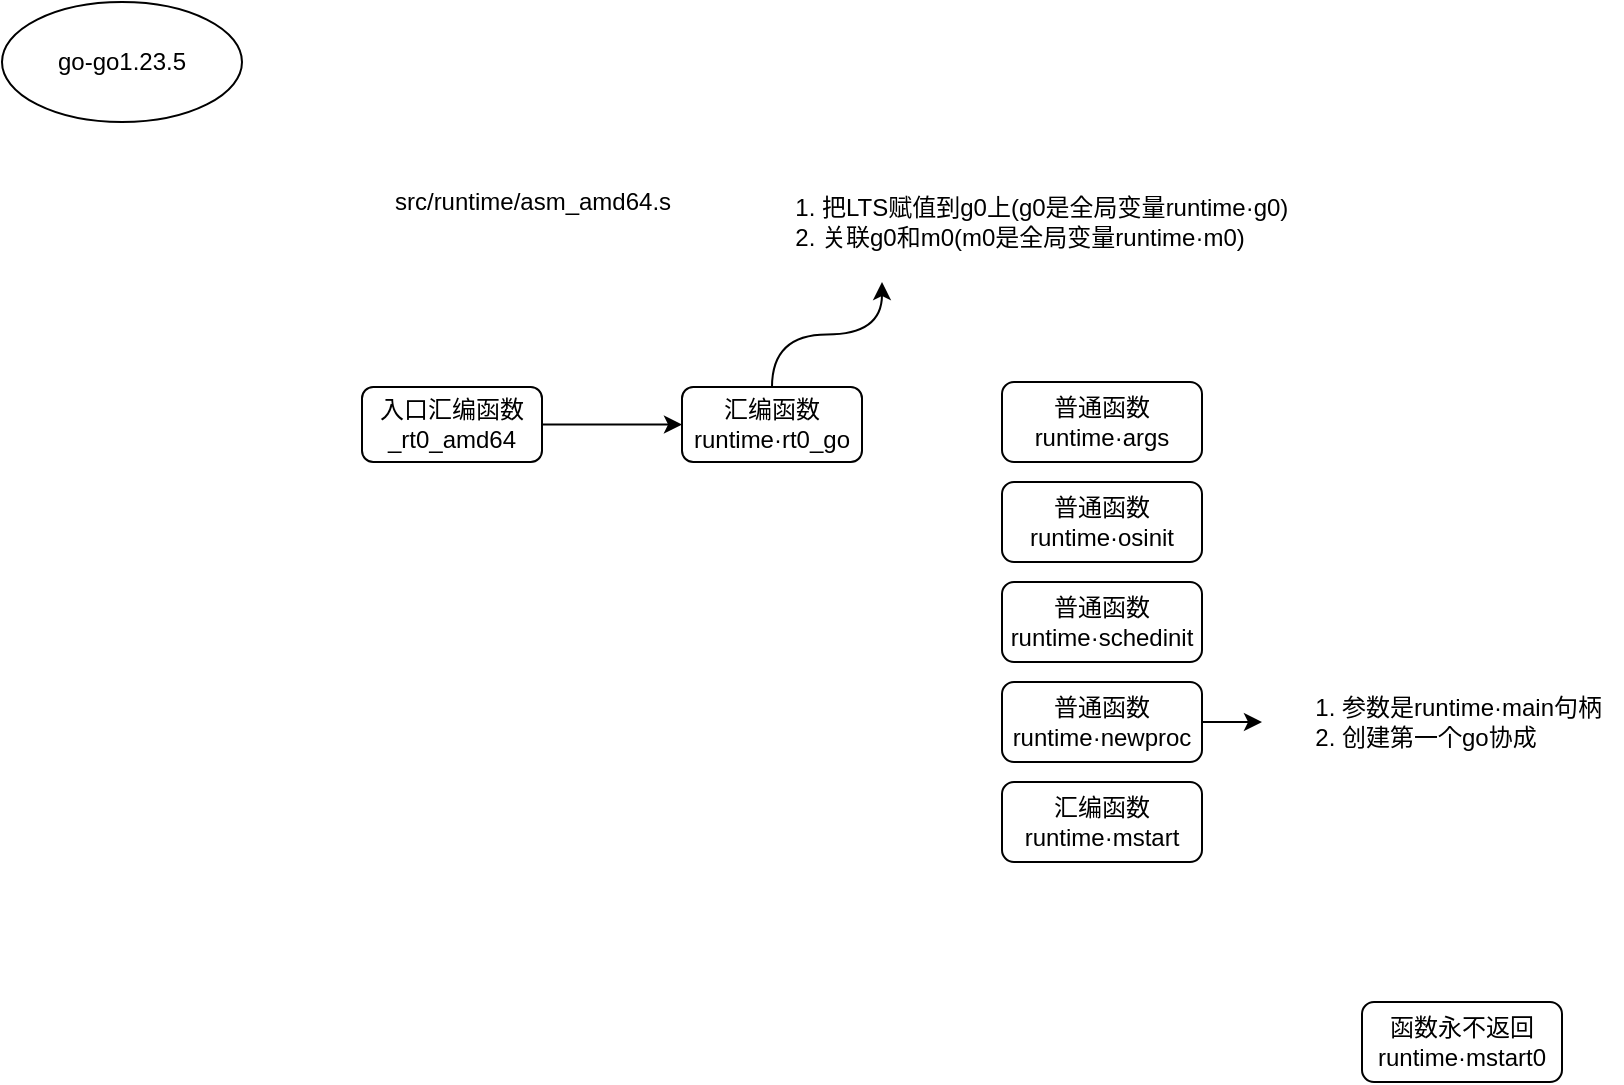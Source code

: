 <mxfile version="14.6.13" type="device"><diagram id="-mBx3Ixp7dYao347Tj0u" name="第 1 页"><mxGraphModel dx="744" dy="641" grid="1" gridSize="10" guides="1" tooltips="1" connect="1" arrows="1" fold="1" page="1" pageScale="1" pageWidth="827" pageHeight="1169" math="0" shadow="0"><root><mxCell id="0"/><mxCell id="1" parent="0"/><mxCell id="geAd1bpVaWgyXcSrwKbX-6" style="edgeStyle=orthogonalEdgeStyle;rounded=0;orthogonalLoop=1;jettySize=auto;html=1;entryX=0;entryY=0.5;entryDx=0;entryDy=0;" edge="1" parent="1" source="geAd1bpVaWgyXcSrwKbX-2" target="geAd1bpVaWgyXcSrwKbX-5"><mxGeometry relative="1" as="geometry"/></mxCell><mxCell id="geAd1bpVaWgyXcSrwKbX-2" value="入口汇编函数&lt;br&gt;_rt0_amd64" style="rounded=1;whiteSpace=wrap;html=1;" vertex="1" parent="1"><mxGeometry x="200" y="202.5" width="90" height="37.5" as="geometry"/></mxCell><mxCell id="geAd1bpVaWgyXcSrwKbX-3" value="&lt;span&gt;go-go1.23.5&lt;/span&gt;" style="ellipse;whiteSpace=wrap;html=1;" vertex="1" parent="1"><mxGeometry x="20" y="10" width="120" height="60" as="geometry"/></mxCell><mxCell id="geAd1bpVaWgyXcSrwKbX-4" value="&lt;span&gt;src/runtime/asm_amd64.s&lt;/span&gt;" style="text;html=1;align=center;verticalAlign=middle;resizable=0;points=[];autosize=1;strokeColor=none;" vertex="1" parent="1"><mxGeometry x="210" y="100" width="150" height="20" as="geometry"/></mxCell><mxCell id="geAd1bpVaWgyXcSrwKbX-38" style="edgeStyle=orthogonalEdgeStyle;curved=1;rounded=0;orthogonalLoop=1;jettySize=auto;html=1;entryX=0.25;entryY=1;entryDx=0;entryDy=0;fontSize=12;strokeWidth=1;" edge="1" parent="1" source="geAd1bpVaWgyXcSrwKbX-5" target="geAd1bpVaWgyXcSrwKbX-30"><mxGeometry relative="1" as="geometry"/></mxCell><mxCell id="geAd1bpVaWgyXcSrwKbX-5" value="汇编函数&lt;br&gt;runtime·rt0_go" style="rounded=1;whiteSpace=wrap;html=1;" vertex="1" parent="1"><mxGeometry x="360" y="202.5" width="90" height="37.5" as="geometry"/></mxCell><mxCell id="geAd1bpVaWgyXcSrwKbX-30" value="&lt;ol style=&quot;font-size: 12px;&quot;&gt;&lt;li style=&quot;font-size: 12px;&quot;&gt;把LTS赋值到g0上(g0是全局变量&lt;span style=&quot;font-size: 12px;&quot;&gt;runtime·g0)&lt;/span&gt;&lt;/li&gt;&lt;li style=&quot;font-size: 12px;&quot;&gt;&lt;span style=&quot;font-size: 12px;&quot;&gt;关联g0和m0(m0是全局变量runtime·m0)&lt;/span&gt;&lt;/li&gt;&lt;/ol&gt;" style="text;strokeColor=none;fillColor=none;html=1;verticalAlign=middle;overflow=hidden;align=left;spacing=0;labelBorderColor=none;labelBackgroundColor=none;imageWidth=24;imageHeight=24;arcSize=12;fontSize=12;absoluteArcSize=0;fillOpacity=100;" vertex="1" parent="1"><mxGeometry x="390" y="90" width="280" height="60" as="geometry"/></mxCell><mxCell id="geAd1bpVaWgyXcSrwKbX-32" value="普通函数&lt;br&gt;runtime·args" style="rounded=1;whiteSpace=wrap;html=1;labelBackgroundColor=none;align=center;" vertex="1" parent="1"><mxGeometry x="520" y="200" width="100" height="40" as="geometry"/></mxCell><mxCell id="geAd1bpVaWgyXcSrwKbX-33" value="普通函数&lt;br&gt;runtime·osinit" style="rounded=1;whiteSpace=wrap;html=1;labelBackgroundColor=none;align=center;" vertex="1" parent="1"><mxGeometry x="520" y="250" width="100" height="40" as="geometry"/></mxCell><mxCell id="geAd1bpVaWgyXcSrwKbX-34" value="普通函数&lt;br&gt;runtime·schedinit" style="rounded=1;whiteSpace=wrap;html=1;labelBackgroundColor=none;align=center;" vertex="1" parent="1"><mxGeometry x="520" y="300" width="100" height="40" as="geometry"/></mxCell><mxCell id="geAd1bpVaWgyXcSrwKbX-49" style="edgeStyle=orthogonalEdgeStyle;curved=1;rounded=0;orthogonalLoop=1;jettySize=auto;html=1;entryX=0;entryY=0.5;entryDx=0;entryDy=0;fontSize=12;strokeWidth=1;" edge="1" parent="1" source="geAd1bpVaWgyXcSrwKbX-39" target="geAd1bpVaWgyXcSrwKbX-48"><mxGeometry relative="1" as="geometry"/></mxCell><mxCell id="geAd1bpVaWgyXcSrwKbX-39" value="普通函数&lt;br&gt;runtime·newproc" style="rounded=1;whiteSpace=wrap;html=1;labelBackgroundColor=none;align=center;" vertex="1" parent="1"><mxGeometry x="520" y="350" width="100" height="40" as="geometry"/></mxCell><mxCell id="geAd1bpVaWgyXcSrwKbX-40" value="汇编函数&lt;br&gt;runtime·mstart" style="rounded=1;whiteSpace=wrap;html=1;labelBackgroundColor=none;align=center;" vertex="1" parent="1"><mxGeometry x="520" y="400" width="100" height="40" as="geometry"/></mxCell><mxCell id="geAd1bpVaWgyXcSrwKbX-45" value="&lt;span&gt;函数永不返回&lt;/span&gt;&lt;br&gt;runtime·mstart0" style="rounded=1;whiteSpace=wrap;html=1;labelBackgroundColor=none;align=center;" vertex="1" parent="1"><mxGeometry x="700" y="510" width="100" height="40" as="geometry"/></mxCell><mxCell id="geAd1bpVaWgyXcSrwKbX-48" value="&lt;ol style=&quot;font-size: 12px&quot;&gt;&lt;li style=&quot;font-size: 12px&quot;&gt;&lt;span style=&quot;text-align: center&quot;&gt;参数是runtime·main句柄&lt;/span&gt;&lt;br&gt;&lt;/li&gt;&lt;li style=&quot;font-size: 12px&quot;&gt;创建第一个go协成&lt;/li&gt;&lt;/ol&gt;" style="text;strokeColor=none;fillColor=none;html=1;verticalAlign=middle;overflow=hidden;align=left;spacing=0;labelBorderColor=none;labelBackgroundColor=none;imageWidth=24;imageHeight=24;arcSize=12;fontSize=12;absoluteArcSize=0;fillOpacity=100;" vertex="1" parent="1"><mxGeometry x="650" y="340" width="180" height="60" as="geometry"/></mxCell></root></mxGraphModel></diagram></mxfile>